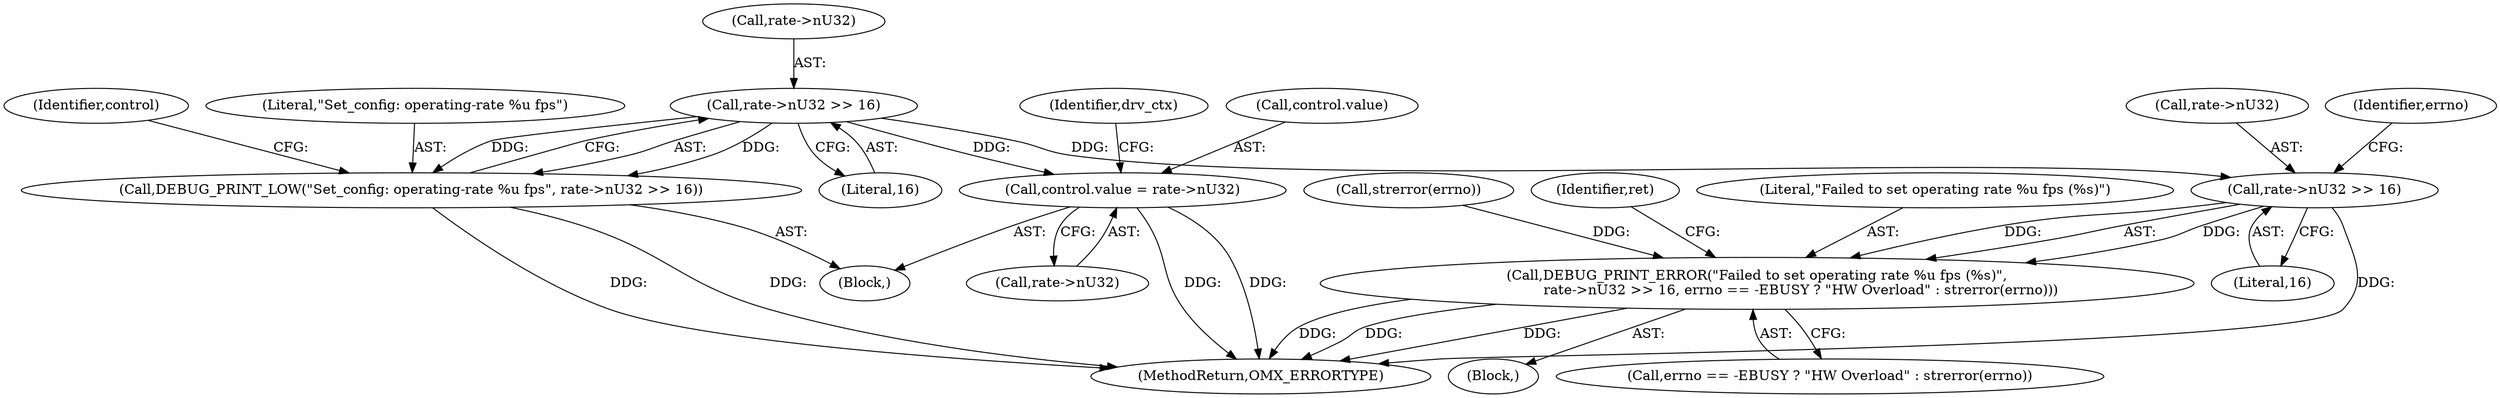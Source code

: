 digraph "0_Android_560ccdb509a7b86186fac0fce1b25bd9a3e6a6e8_1@pointer" {
"1001001" [label="(Call,rate->nU32 >> 16)"];
"1000999" [label="(Call,DEBUG_PRINT_LOW(\"Set_config: operating-rate %u fps\", rate->nU32 >> 16))"];
"1001012" [label="(Call,control.value = rate->nU32)"];
"1001039" [label="(Call,rate->nU32 >> 16)"];
"1001037" [label="(Call,DEBUG_PRINT_ERROR(\"Failed to set operating rate %u fps (%s)\",\n                    rate->nU32 >> 16, errno == -EBUSY ? \"HW Overload\" : strerror(errno)))"];
"1001037" [label="(Call,DEBUG_PRINT_ERROR(\"Failed to set operating rate %u fps (%s)\",\n                    rate->nU32 >> 16, errno == -EBUSY ? \"HW Overload\" : strerror(errno)))"];
"1001009" [label="(Identifier,control)"];
"1001040" [label="(Call,rate->nU32)"];
"1001050" [label="(Call,strerror(errno))"];
"1001022" [label="(Identifier,drv_ctx)"];
"1001005" [label="(Literal,16)"];
"1001001" [label="(Call,rate->nU32 >> 16)"];
"1001039" [label="(Call,rate->nU32 >> 16)"];
"1000999" [label="(Call,DEBUG_PRINT_LOW(\"Set_config: operating-rate %u fps\", rate->nU32 >> 16))"];
"1001043" [label="(Literal,16)"];
"1001056" [label="(MethodReturn,OMX_ERRORTYPE)"];
"1001000" [label="(Literal,\"Set_config: operating-rate %u fps\")"];
"1001016" [label="(Call,rate->nU32)"];
"1000992" [label="(Block,)"];
"1001002" [label="(Call,rate->nU32)"];
"1001012" [label="(Call,control.value = rate->nU32)"];
"1001027" [label="(Block,)"];
"1001044" [label="(Call,errno == -EBUSY ? \"HW Overload\" : strerror(errno))"];
"1001046" [label="(Identifier,errno)"];
"1001053" [label="(Identifier,ret)"];
"1001038" [label="(Literal,\"Failed to set operating rate %u fps (%s)\")"];
"1001013" [label="(Call,control.value)"];
"1001001" -> "1000999"  [label="AST: "];
"1001001" -> "1001005"  [label="CFG: "];
"1001002" -> "1001001"  [label="AST: "];
"1001005" -> "1001001"  [label="AST: "];
"1000999" -> "1001001"  [label="CFG: "];
"1001001" -> "1000999"  [label="DDG: "];
"1001001" -> "1000999"  [label="DDG: "];
"1001001" -> "1001012"  [label="DDG: "];
"1001001" -> "1001039"  [label="DDG: "];
"1000999" -> "1000992"  [label="AST: "];
"1001000" -> "1000999"  [label="AST: "];
"1001009" -> "1000999"  [label="CFG: "];
"1000999" -> "1001056"  [label="DDG: "];
"1000999" -> "1001056"  [label="DDG: "];
"1001012" -> "1000992"  [label="AST: "];
"1001012" -> "1001016"  [label="CFG: "];
"1001013" -> "1001012"  [label="AST: "];
"1001016" -> "1001012"  [label="AST: "];
"1001022" -> "1001012"  [label="CFG: "];
"1001012" -> "1001056"  [label="DDG: "];
"1001012" -> "1001056"  [label="DDG: "];
"1001039" -> "1001037"  [label="AST: "];
"1001039" -> "1001043"  [label="CFG: "];
"1001040" -> "1001039"  [label="AST: "];
"1001043" -> "1001039"  [label="AST: "];
"1001046" -> "1001039"  [label="CFG: "];
"1001039" -> "1001056"  [label="DDG: "];
"1001039" -> "1001037"  [label="DDG: "];
"1001039" -> "1001037"  [label="DDG: "];
"1001037" -> "1001027"  [label="AST: "];
"1001037" -> "1001044"  [label="CFG: "];
"1001038" -> "1001037"  [label="AST: "];
"1001044" -> "1001037"  [label="AST: "];
"1001053" -> "1001037"  [label="CFG: "];
"1001037" -> "1001056"  [label="DDG: "];
"1001037" -> "1001056"  [label="DDG: "];
"1001037" -> "1001056"  [label="DDG: "];
"1001050" -> "1001037"  [label="DDG: "];
}

